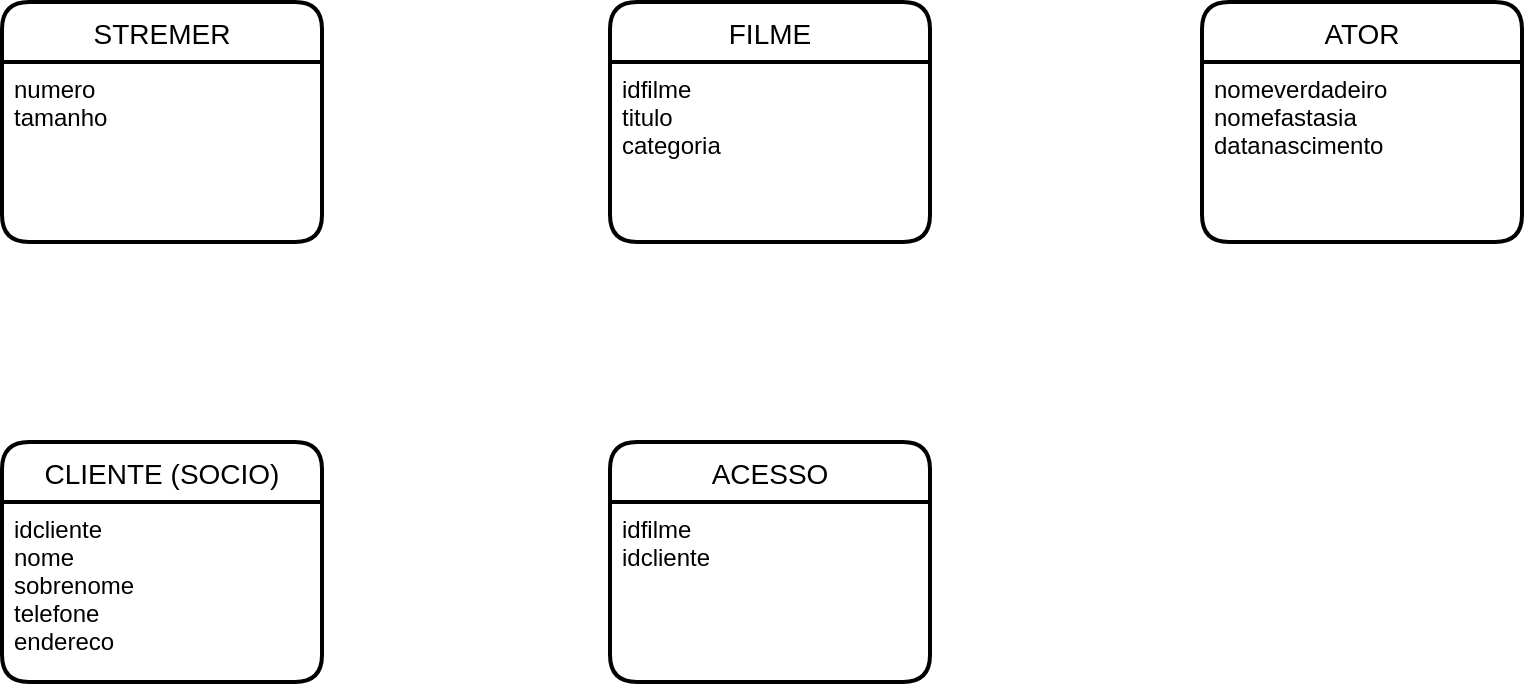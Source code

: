 <mxfile version="13.7.5" type="github">
  <diagram id="N3rPlvaSQ-dJLG5hKXFK" name="Page-1">
    <mxGraphModel dx="868" dy="433" grid="1" gridSize="10" guides="1" tooltips="1" connect="1" arrows="1" fold="1" page="1" pageScale="1" pageWidth="827" pageHeight="1169" math="0" shadow="0">
      <root>
        <mxCell id="0" />
        <mxCell id="1" parent="0" />
        <mxCell id="j_9u_qEiNGEuPCotyacX-4" value="FILME" style="swimlane;childLayout=stackLayout;horizontal=1;startSize=30;horizontalStack=0;rounded=1;fontSize=14;fontStyle=0;strokeWidth=2;resizeParent=0;resizeLast=1;shadow=0;dashed=0;align=center;" vertex="1" parent="1">
          <mxGeometry x="334" y="160" width="160" height="120" as="geometry" />
        </mxCell>
        <mxCell id="j_9u_qEiNGEuPCotyacX-5" value="idfilme &#xa;titulo&#xa;categoria&#xa;" style="align=left;strokeColor=none;fillColor=none;spacingLeft=4;fontSize=12;verticalAlign=top;resizable=0;rotatable=0;part=1;" vertex="1" parent="j_9u_qEiNGEuPCotyacX-4">
          <mxGeometry y="30" width="160" height="90" as="geometry" />
        </mxCell>
        <mxCell id="j_9u_qEiNGEuPCotyacX-7" value="ATOR" style="swimlane;childLayout=stackLayout;horizontal=1;startSize=30;horizontalStack=0;rounded=1;fontSize=14;fontStyle=0;strokeWidth=2;resizeParent=0;resizeLast=1;shadow=0;dashed=0;align=center;" vertex="1" parent="1">
          <mxGeometry x="630" y="160" width="160" height="120" as="geometry" />
        </mxCell>
        <mxCell id="j_9u_qEiNGEuPCotyacX-8" value="nomeverdadeiro&#xa;nomefastasia&#xa;datanascimento" style="align=left;strokeColor=none;fillColor=none;spacingLeft=4;fontSize=12;verticalAlign=top;resizable=0;rotatable=0;part=1;" vertex="1" parent="j_9u_qEiNGEuPCotyacX-7">
          <mxGeometry y="30" width="160" height="90" as="geometry" />
        </mxCell>
        <mxCell id="j_9u_qEiNGEuPCotyacX-1" value="STREMER" style="swimlane;childLayout=stackLayout;horizontal=1;startSize=30;horizontalStack=0;rounded=1;fontSize=14;fontStyle=0;strokeWidth=2;resizeParent=0;resizeLast=1;shadow=0;dashed=0;align=center;" vertex="1" parent="1">
          <mxGeometry x="30" y="160" width="160" height="120" as="geometry" />
        </mxCell>
        <mxCell id="j_9u_qEiNGEuPCotyacX-2" value="numero &#xa;tamanho&#xa;" style="align=left;strokeColor=none;fillColor=none;spacingLeft=4;fontSize=12;verticalAlign=top;resizable=0;rotatable=0;part=1;" vertex="1" parent="j_9u_qEiNGEuPCotyacX-1">
          <mxGeometry y="30" width="160" height="90" as="geometry" />
        </mxCell>
        <mxCell id="j_9u_qEiNGEuPCotyacX-10" value="CLIENTE (SOCIO)" style="swimlane;childLayout=stackLayout;horizontal=1;startSize=30;horizontalStack=0;rounded=1;fontSize=14;fontStyle=0;strokeWidth=2;resizeParent=0;resizeLast=1;shadow=0;dashed=0;align=center;" vertex="1" parent="1">
          <mxGeometry x="30" y="380" width="160" height="120" as="geometry" />
        </mxCell>
        <mxCell id="j_9u_qEiNGEuPCotyacX-11" value="idcliente&#xa;nome&#xa;sobrenome&#xa;telefone&#xa;endereco" style="align=left;strokeColor=none;fillColor=none;spacingLeft=4;fontSize=12;verticalAlign=top;resizable=0;rotatable=0;part=1;" vertex="1" parent="j_9u_qEiNGEuPCotyacX-10">
          <mxGeometry y="30" width="160" height="90" as="geometry" />
        </mxCell>
        <mxCell id="j_9u_qEiNGEuPCotyacX-13" value="ACESSO" style="swimlane;childLayout=stackLayout;horizontal=1;startSize=30;horizontalStack=0;rounded=1;fontSize=14;fontStyle=0;strokeWidth=2;resizeParent=0;resizeLast=1;shadow=0;dashed=0;align=center;" vertex="1" parent="1">
          <mxGeometry x="334" y="380" width="160" height="120" as="geometry" />
        </mxCell>
        <mxCell id="j_9u_qEiNGEuPCotyacX-14" value="idfilme &#xa;idcliente&#xa;" style="align=left;strokeColor=none;fillColor=none;spacingLeft=4;fontSize=12;verticalAlign=top;resizable=0;rotatable=0;part=1;" vertex="1" parent="j_9u_qEiNGEuPCotyacX-13">
          <mxGeometry y="30" width="160" height="90" as="geometry" />
        </mxCell>
      </root>
    </mxGraphModel>
  </diagram>
</mxfile>
